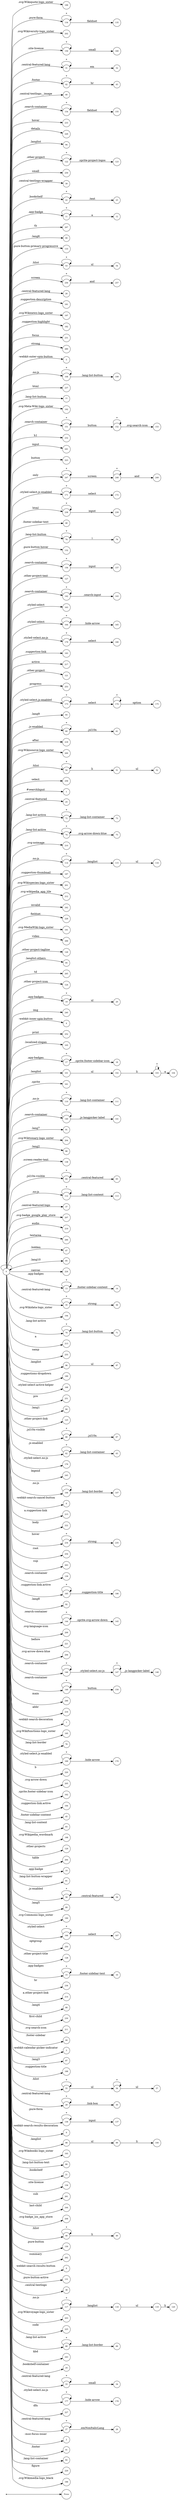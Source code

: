 digraph NFA {
  rankdir=LR;
  node [shape=circle, fontsize=10];
  __start [shape=point, label=""];
  __start -> None;
  65 [label="65"];
  16 [label="16"];
  199 [label="199"];
  134 [label="134"];
  202 [label="202"];
  113 [label="113"];
  159 [label="159"];
  31 [label="31"];
  42 [label="42"];
  40 [label="40"];
  154 [label="154"];
  233 [label="233"];
  226 [label="226"];
  94 [label="94"];
  167 [label="167"];
  122 [label="122"];
  259 [label="259"];
  39 [label="39"];
  22 [label="22"];
  11 [label="11"];
  267 [label="267"];
  90 [label="90"];
  133 [label="133"];
  235 [label="235"];
  67 [label="67"];
  53 [label="53"];
  174 [label="174"];
  141 [label="141"];
  256 [label="256"];
  26 [label="26"];
  123 [label="123"];
  181 [label="181"];
  197 [label="197"];
  182 [label="182"];
  231 [label="231"];
  260 [label="260"];
  97 [label="97"];
  5 [label="5"];
  108 [label="108"];
  237 [label="237"];
  77 [label="77"];
  192 [label="192"];
  150 [label="150"];
  151 [label="151"];
  232 [label="232"];
  241 [label="241"];
  223 [label="223"];
  247 [label="247"];
  171 [label="171"];
  71 [label="71"];
  238 [label="238"];
  46 [label="46"];
  78 [label="78"];
  132 [label="132"];
  156 [label="156"];
  127 [label="127"];
  142 [label="142"];
  163 [label="163"];
  164 [label="164"];
  179 [label="179"];
  183 [label="183"];
  217 [label="217"];
  63 [label="63"];
  121 [label="121"];
  253 [label="253"];
  103 [label="103"];
  173 [label="173"];
  93 [label="93"];
  60 [label="60"];
  111 [label="111"];
  137 [label="137"];
  155 [label="155"];
  180 [label="180"];
  218 [label="218"];
  200 [label="200"];
  50 [label="50"];
  258 [label="258"];
  1 [label="1"];
  25 [label="25"];
  257 [label="257"];
  72 [label="72"];
  152 [label="152"];
  54 [label="54"];
  74 [label="74"];
  100 [label="100"];
  210 [label="210"];
  114 [label="114"];
  187 [label="187"];
  201 [label="201"];
  212 [label="212"];
  242 [label="242"];
  228 [label="228"];
  191 [label="191"];
  268 [label="268"];
  126 [label="126"];
  95 [label="95"];
  170 [label="170"];
  265 [label="265"];
  124 [label="124"];
  19 [label="19"];
  240 [label="240"];
  4 [label="4"];
  12 [label="12"];
  252 [label="252"];
  107 [label="107"];
  105 [label="105"];
  17 [label="17"];
  101 [label="101"];
  160 [label="160"];
  161 [label="161"];
  32 [label="32"];
  110 [label="110"];
  140 [label="140"];
  91 [label="91"];
  204 [label="204"];
  49 [label="49"];
  86 [label="86"];
  138 [label="138"];
  249 [label="249"];
  64 [label="64"];
  112 [label="112"];
  37 [label="37"];
  207 [label="207"];
  219 [label="219"];
  266 [label="266"];
  47 [label="47"];
  85 [label="85"];
  116 [label="116"];
  224 [label="224"];
  13 [label="13"];
  35 [label="35"];
  135 [label="135"];
  194 [label="194"];
  34 [label="34"];
  70 [label="70"];
  102 [label="102"];
  213 [label="213"];
  255 [label="255"];
  239 [label="239"];
  96 [label="96"];
  189 [label="189"];
  120 [label="120"];
  168 [label="168"];
  251 [label="251"];
  119 [label="119"];
  36 [label="36"];
  84 [label="84"];
  153 [label="153"];
  125 [label="125"];
  66 [label="66"];
  62 [label="62"];
  176 [label="176"];
  165 [label="165"];
  245 [label="245"];
  106 [label="106"];
  6 [label="6"];
  143 [label="143"];
  215 [label="215"];
  222 [label="222"];
  14 [label="14"];
  234 [label="234"];
  254 [label="254"];
  43 [label="43"];
  57 [label="57"];
  52 [label="52"];
  73 [label="73"];
  263 [label="263"];
  51 [label="51"];
  139 [label="139"];
  185 [label="185"];
  92 [label="92"];
  56 [label="56"];
  144 [label="144"];
  28 [label="28"];
  209 [label="209"];
  221 [label="221"];
  206 [label="206"];
  146 [label="146"];
  149 [label="149"];
  246 [label="246"];
  216 [label="216"];
  61 [label="61"];
  7 [label="7"];
  195 [label="195"];
  99 [label="99"];
  76 [label="76"];
  169 [label="169"];
  220 [label="220"];
  118 [label="118"];
  205 [label="205"];
  162 [label="162"];
  30 [label="30"];
  184 [label="184"];
  175 [label="175"];
  147 [label="147"];
  45 [label="45"];
  148 [label="148"];
  83 [label="83"];
  157 [label="157"];
  198 [label="198"];
  129 [label="129"];
  264 [label="264"];
  10 [label="10"];
  81 [label="81"];
  115 [label="115"];
  58 [label="58"];
  0 [label="0"];
  89 [label="89"];
  190 [label="190"];
  166 [label="166"];
  250 [label="250"];
  128 [label="128"];
  15 [label="15"];
  236 [label="236"];
  214 [label="214"];
  88 [label="88"];
  230 [label="230"];
  211 [label="211"];
  23 [label="23"];
  44 [label="44"];
  3 [label="3"];
  87 [label="87"];
  109 [label="109"];
  188 [label="188"];
  55 [label="55"];
  69 [label="69"];
  29 [label="29"];
  18 [label="18"];
  59 [label="59"];
  136 [label="136"];
  248 [label="248"];
  9 [label="9"];
  98 [label="98"];
  193 [label="193"];
  80 [label="80"];
  21 [label="21"];
  186 [label="186"];
  158 [label="158"];
  261 [label="261"];
  244 [label="244"];
  208 [label="208"];
  48 [label="48"];
  104 [label="104"];
  130 [label="130"];
  262 [label="262"];
  8 [label="8"];
  178 [label="178"];
  131 [label="131"];
  38 [label="38"];
  117 [label="117"];
  203 [label="203"];
  225 [label="225"];
  68 [label="68"];
  243 [label="243"];
  24 [label="24"];
  33 [label="33"];
  79 [label="79"];
  177 [label="177"];
  227 [label="227"];
  172 [label="172"];
  27 [label="27"];
  2 [label="2"];
  41 [label="41"];
  75 [label="75"];
  82 [label="82"];
  229 [label="229"];
  145 [label="145"];
  196 [label="196"];
  20 [label="20"];
  { node [shape=doublecircle]; 1 2 3 4 5 6 7 8 9 10 12 14 16 18 20 21 23 24 25 26 28 30 32 34 36 37 38 39 40 41 43 44 45 46 47 49 52 54 57 59 61 63 65 67 69 71 73 75 76 77 79 80 81 82 83 84 85 86 87 88 89 90 91 92 93 94 95 97 100 104 105 107 109 111 113 116 120 121 123 124 125 126 127 128 129 130 131 132 133 135 137 138 139 141 143 145 148 150 153 155 157 158 160 161 162 163 165 167 168 170 172 175 176 178 180 181 182 183 184 186 187 188 189 190 191 192 193 194 195 196 197 198 199 200 201 202 203 204 205 206 207 208 209 210 211 212 213 214 215 216 217 218 219 220 221 222 223 224 225 226 227 228 229 230 231 232 233 235 236 237 239 240 241 242 243 244 245 246 249 250 251 252 253 254 255 257 258 259 260 261 262 263 264 265 266 267 268 }
  0 -> 0 [label="*"];
  0 -> 1 [label="#searchInput"];
  0 -> 2 [label="-moz-focus-inner"];
  0 -> 3 [label="-webkit-calendar-picker-indicator"];
  0 -> 4 [label="-webkit-inner-spin-button"];
  0 -> 5 [label="-webkit-outer-spin-button"];
  0 -> 6 [label="-webkit-search-cancel-button"];
  0 -> 7 [label="-webkit-search-decoration"];
  0 -> 8 [label="-webkit-search-results-button"];
  0 -> 9 [label="-webkit-search-results-decoration"];
  0 -> 10 [label=".app-badge"];
  0 -> 11 [label=".app-badge"];
  11 -> 11 [label="*"];
  11 -> 12 [label="a"];
  0 -> 13 [label=".app-badges"];
  13 -> 13 [label="*"];
  13 -> 14 [label=".footer-sidebar-content"];
  0 -> 15 [label=".app-badges"];
  15 -> 15 [label="*"];
  15 -> 16 [label=".footer-sidebar-text"];
  0 -> 17 [label=".app-badges"];
  17 -> 17 [label="*"];
  17 -> 18 [label=".sprite.footer-sidebar-icon"];
  0 -> 19 [label=".app-badges"];
  19 -> 19 [label="*"];
  19 -> 20 [label="ul"];
  0 -> 21 [label=".bookshelf"];
  0 -> 22 [label=".bookshelf"];
  22 -> 22 [label="*"];
  22 -> 23 [label=".text"];
  0 -> 24 [label=".bookshelf-container"];
  0 -> 25 [label=".central-featured"];
  0 -> 26 [label=".central-featured-lang"];
  0 -> 27 [label=".central-featured-lang"];
  27 -> 27 [label="*"];
  27 -> 28 [label=".emNonItalicLang"];
  0 -> 29 [label=".central-featured-lang"];
  29 -> 29 [label="*"];
  29 -> 30 [label=".link-box"];
  0 -> 31 [label=".central-featured-lang"];
  31 -> 31 [label="*"];
  31 -> 32 [label="em"];
  0 -> 33 [label=".central-featured-lang"];
  33 -> 33 [label="*"];
  33 -> 34 [label="small"];
  0 -> 35 [label=".central-featured-lang"];
  35 -> 35 [label="*"];
  35 -> 36 [label="strong"];
  0 -> 37 [label=".central-featured-logo"];
  0 -> 38 [label=".central-textlogo"];
  0 -> 39 [label=".central-textlogo-wrapper"];
  0 -> 40 [label=".central-textlogo__image"];
  0 -> 41 [label=".footer"];
  0 -> 42 [label=".footer"];
  42 -> 42 [label="*"];
  42 -> 43 [label="hr"];
  0 -> 44 [label=".footer-sidebar"];
  0 -> 45 [label=".footer-sidebar-content"];
  0 -> 46 [label=".footer-sidebar-text"];
  0 -> 47 [label=".hidden"];
  0 -> 48 [label=".hlist"];
  48 -> 48 [label="*"];
  48 -> 49 [label="li"];
  0 -> 50 [label=".hlist"];
  50 -> 50 [label="*"];
  50 -> 51 [label="li"];
  51 -> 52 [label="ul"];
  0 -> 53 [label=".hlist"];
  53 -> 53 [label="*"];
  53 -> 54 [label="ul"];
  0 -> 55 [label=".hlist"];
  55 -> 55 [label="*"];
  55 -> 56 [label="ul"];
  56 -> 56 [label="*"];
  56 -> 57 [label="ul"];
  0 -> 58 [label=".js-enabled"];
  58 -> 58 [label="*"];
  58 -> 59 [label=".central-featured"];
  0 -> 60 [label=".js-enabled"];
  60 -> 60 [label="*"];
  60 -> 61 [label=".jsl10n"];
  0 -> 62 [label=".js-enabled"];
  62 -> 62 [label="*"];
  62 -> 63 [label=".lang-list-container"];
  0 -> 64 [label=".jsl10n-visible"];
  64 -> 64 [label="*"];
  64 -> 65 [label=".central-featured"];
  0 -> 66 [label=".jsl10n-visible"];
  66 -> 66 [label="*"];
  66 -> 67 [label=".jsl10n"];
  0 -> 68 [label=".lang-list-active"];
  68 -> 68 [label="*"];
  68 -> 69 [label=".lang-list-border"];
  0 -> 70 [label=".lang-list-active"];
  70 -> 70 [label="*"];
  70 -> 71 [label=".lang-list-button"];
  0 -> 72 [label=".lang-list-active"];
  72 -> 72 [label="*"];
  72 -> 73 [label=".lang-list-container"];
  0 -> 74 [label=".lang-list-active"];
  74 -> 74 [label="*"];
  74 -> 75 [label=".svg-arrow-down-blue"];
  0 -> 76 [label=".lang-list-border"];
  0 -> 77 [label=".lang-list-button"];
  0 -> 78 [label=".lang-list-button"];
  78 -> 78 [label="*"];
  78 -> 79 [label="i"];
  0 -> 80 [label=".lang-list-button-text"];
  0 -> 81 [label=".lang-list-button-wrapper"];
  0 -> 82 [label=".lang-list-container"];
  0 -> 83 [label=".lang-list-content"];
  0 -> 84 [label=".lang1"];
  0 -> 85 [label=".lang10"];
  0 -> 86 [label=".lang2"];
  0 -> 87 [label=".lang3"];
  0 -> 88 [label=".lang4"];
  0 -> 89 [label=".lang5"];
  0 -> 90 [label=".lang6"];
  0 -> 91 [label=".lang7"];
  0 -> 92 [label=".lang8"];
  0 -> 93 [label=".lang9"];
  0 -> 94 [label=".langlist"];
  0 -> 95 [label=".langlist-others"];
  0 -> 96 [label=".langlist"];
  96 -> 97 [label="ul"];
  0 -> 98 [label=".langlist"];
  98 -> 99 [label="ul"];
  99 -> 100 [label="li"];
  0 -> 101 [label=".langlist"];
  101 -> 102 [label="ul"];
  102 -> 103 [label="li"];
  103 -> 103 [label="*"];
  103 -> 104 [label="a"];
  0 -> 105 [label=".localized-slogan"];
  0 -> 106 [label=".no-js"];
  106 -> 106 [label="*"];
  106 -> 107 [label=".lang-list-border"];
  0 -> 108 [label=".no-js"];
  108 -> 108 [label="*"];
  108 -> 109 [label=".lang-list-button"];
  0 -> 110 [label=".no-js"];
  110 -> 110 [label="*"];
  110 -> 111 [label=".lang-list-container"];
  0 -> 112 [label=".no-js"];
  112 -> 112 [label="*"];
  112 -> 113 [label=".lang-list-content"];
  0 -> 114 [label=".no-js"];
  114 -> 114 [label="*"];
  114 -> 115 [label=".langlist"];
  115 -> 116 [label="ul"];
  0 -> 117 [label=".no-js"];
  117 -> 117 [label="*"];
  117 -> 118 [label=".langlist"];
  118 -> 119 [label="ul"];
  119 -> 120 [label="li"];
  0 -> 121 [label=".other-project"];
  0 -> 122 [label=".other-project"];
  122 -> 122 [label="*"];
  122 -> 123 [label=".sprite-project-logos"];
  0 -> 124 [label=".other-project-icon"];
  0 -> 125 [label=".other-project-link"];
  0 -> 126 [label=".other-project-tagline"];
  0 -> 127 [label=".other-project-text"];
  0 -> 128 [label=".other-project-title"];
  0 -> 129 [label=".other-projects"];
  0 -> 130 [label=".pure-button"];
  0 -> 131 [label=".pure-button-active"];
  0 -> 132 [label=".pure-button-hover"];
  0 -> 133 [label=".pure-button-primary-progressive"];
  0 -> 134 [label=".pure-form"];
  134 -> 134 [label="*"];
  134 -> 135 [label="fieldset"];
  0 -> 136 [label=".pure-form"];
  136 -> 136 [label="*"];
  136 -> 137 [label="input"];
  0 -> 138 [label=".screen-reader-text"];
  0 -> 139 [label=".search-container"];
  0 -> 140 [label=".search-container"];
  140 -> 140 [label="*"];
  140 -> 141 [label=".js-langpicker-label"];
  0 -> 142 [label=".search-container"];
  142 -> 142 [label="*"];
  142 -> 143 [label=".search-input"];
  0 -> 144 [label=".search-container"];
  144 -> 144 [label="*"];
  144 -> 145 [label=".sprite.svg-arrow-down"];
  0 -> 146 [label=".search-container"];
  146 -> 146 [label="*"];
  146 -> 147 [label=".styled-select.no-js"];
  147 -> 147 [label="*"];
  147 -> 148 [label=".js-langpicker-label"];
  0 -> 149 [label=".search-container"];
  149 -> 149 [label="*"];
  149 -> 150 [label="button"];
  0 -> 151 [label=".search-container"];
  151 -> 151 [label="*"];
  151 -> 152 [label="button"];
  152 -> 152 [label="*"];
  152 -> 153 [label=".svg-search-icon"];
  0 -> 154 [label=".search-container"];
  154 -> 154 [label="*"];
  154 -> 155 [label="fieldset"];
  0 -> 156 [label=".search-container"];
  156 -> 156 [label="*"];
  156 -> 157 [label="input"];
  0 -> 158 [label=".site-license"];
  0 -> 159 [label=".site-license"];
  159 -> 159 [label="*"];
  159 -> 160 [label="small"];
  0 -> 161 [label=".sprite"];
  0 -> 162 [label=".sprite.footer-sidebar-icon"];
  0 -> 163 [label=".styled-select"];
  0 -> 164 [label=".styled-select"];
  164 -> 164 [label="*"];
  164 -> 165 [label=".hide-arrow"];
  0 -> 166 [label=".styled-select"];
  166 -> 166 [label="*"];
  166 -> 167 [label="select"];
  0 -> 168 [label=".styled-select-active-helper"];
  0 -> 169 [label=".styled-select.js-enabled"];
  169 -> 169 [label="*"];
  169 -> 170 [label=".hide-arrow"];
  0 -> 171 [label=".styled-select.js-enabled"];
  171 -> 171 [label="*"];
  171 -> 172 [label="select"];
  0 -> 173 [label=".styled-select.js-enabled"];
  173 -> 173 [label="*"];
  173 -> 174 [label="select"];
  174 -> 174 [label="*"];
  174 -> 175 [label="option"];
  0 -> 176 [label=".styled-select.no-js"];
  0 -> 177 [label=".styled-select.no-js"];
  177 -> 177 [label="*"];
  177 -> 178 [label=".hide-arrow"];
  0 -> 179 [label=".styled-select.no-js"];
  179 -> 179 [label="*"];
  179 -> 180 [label="select"];
  0 -> 181 [label=".suggestion-description"];
  0 -> 182 [label=".suggestion-highlight"];
  0 -> 183 [label=".suggestion-link"];
  0 -> 184 [label=".suggestion-link.active"];
  0 -> 185 [label=".suggestion-link.active"];
  185 -> 185 [label="*"];
  185 -> 186 [label=".suggestion-title"];
  0 -> 187 [label=".suggestion-thumbnail"];
  0 -> 188 [label=".suggestion-title"];
  0 -> 189 [label=".suggestions-dropdown"];
  0 -> 190 [label=".svg-Commons-logo_sister"];
  0 -> 191 [label=".svg-MediaWiki-logo_sister"];
  0 -> 192 [label=".svg-Meta-Wiki-logo_sister"];
  0 -> 193 [label=".svg-Wikibooks-logo_sister"];
  0 -> 194 [label=".svg-Wikidata-logo_sister"];
  0 -> 195 [label=".svg-Wikifunctions-logo_sister"];
  0 -> 196 [label=".svg-Wikimedia-logo_black"];
  0 -> 197 [label=".svg-Wikinews-logo_sister"];
  0 -> 198 [label=".svg-Wikipedia_wordmark"];
  0 -> 199 [label=".svg-Wikiquote-logo_sister"];
  0 -> 200 [label=".svg-Wikisource-logo_sister"];
  0 -> 201 [label=".svg-Wikispecies-logo_sister"];
  0 -> 202 [label=".svg-Wikiversity-logo_sister"];
  0 -> 203 [label=".svg-Wikivoyage-logo_sister"];
  0 -> 204 [label=".svg-Wiktionary-logo_sister"];
  0 -> 205 [label=".svg-arrow-down"];
  0 -> 206 [label=".svg-arrow-down-blue"];
  0 -> 207 [label=".svg-badge_google_play_store"];
  0 -> 208 [label=".svg-badge_ios_app_store"];
  0 -> 209 [label=".svg-language-icon"];
  0 -> 210 [label=".svg-noimage"];
  0 -> 211 [label=".svg-search-icon"];
  0 -> 212 [label=".svg-wikipedia_app_tile"];
  0 -> 213 [label="a"];
  0 -> 214 [label="a.other-project-link"];
  0 -> 215 [label="a.suggestion-link"];
  0 -> 216 [label="abbr"];
  0 -> 217 [label="active"];
  0 -> 218 [label="after"];
  0 -> 219 [label="audio"];
  0 -> 220 [label="b"];
  0 -> 221 [label="before"];
  0 -> 222 [label="body"];
  0 -> 223 [label="button"];
  0 -> 224 [label="canvas"];
  0 -> 225 [label="code"];
  0 -> 226 [label="details"];
  0 -> 227 [label="dfn"];
  0 -> 228 [label="fieldset"];
  0 -> 229 [label="figure"];
  0 -> 230 [label="first-child"];
  0 -> 231 [label="focus"];
  0 -> 232 [label="h1"];
  0 -> 233 [label="hover"];
  0 -> 234 [label="hover"];
  234 -> 234 [label="*"];
  234 -> 235 [label="strong"];
  0 -> 236 [label="hr"];
  0 -> 237 [label="html"];
  0 -> 238 [label="html"];
  238 -> 238 [label="*"];
  238 -> 239 [label="input"];
  0 -> 240 [label="img"];
  0 -> 241 [label="input"];
  0 -> 242 [label="invalid"];
  0 -> 243 [label="kbd"];
  0 -> 244 [label="last-child"];
  0 -> 245 [label="legend"];
  0 -> 246 [label="main"];
  0 -> 247 [label="only"];
  247 -> 247 [label="*"];
  247 -> 248 [label="screen"];
  248 -> 248 [label="*"];
  248 -> 249 [label="and"];
  0 -> 250 [label="optgroup"];
  0 -> 251 [label="pre"];
  0 -> 252 [label="print"];
  0 -> 253 [label="progress"];
  0 -> 254 [label="root"];
  0 -> 255 [label="samp"];
  0 -> 256 [label="screen"];
  256 -> 256 [label="*"];
  256 -> 257 [label="and"];
  0 -> 258 [label="select"];
  0 -> 259 [label="small"];
  0 -> 260 [label="strong"];
  0 -> 261 [label="sub"];
  0 -> 262 [label="summary"];
  0 -> 263 [label="sup"];
  0 -> 264 [label="table"];
  0 -> 265 [label="td"];
  0 -> 266 [label="textarea"];
  0 -> 267 [label="th"];
  0 -> 268 [label="video"];
}

